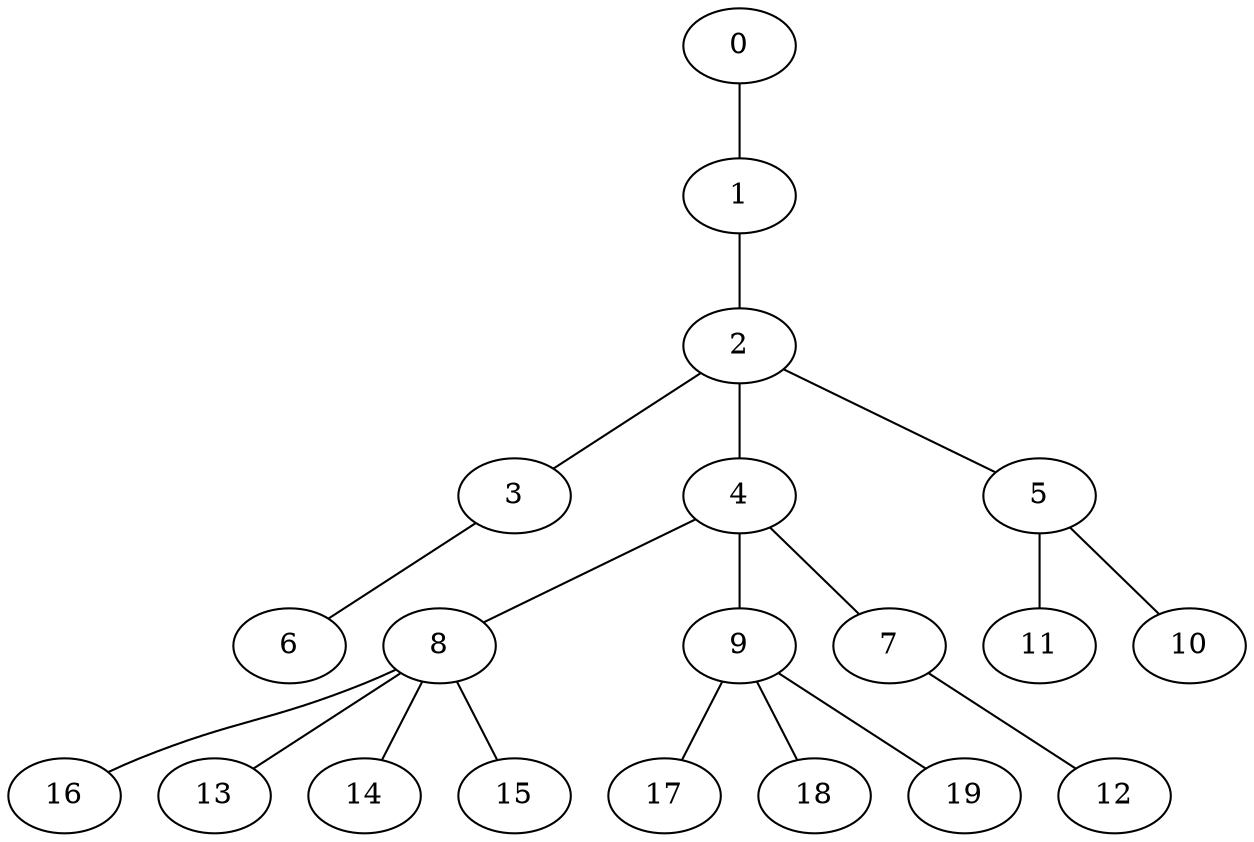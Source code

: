 
graph graphname {
    0 -- 1
1 -- 2
2 -- 3
2 -- 4
2 -- 5
3 -- 6
4 -- 8
4 -- 9
4 -- 7
5 -- 11
5 -- 10
7 -- 12
8 -- 16
8 -- 13
8 -- 14
8 -- 15
9 -- 17
9 -- 18
9 -- 19

}
